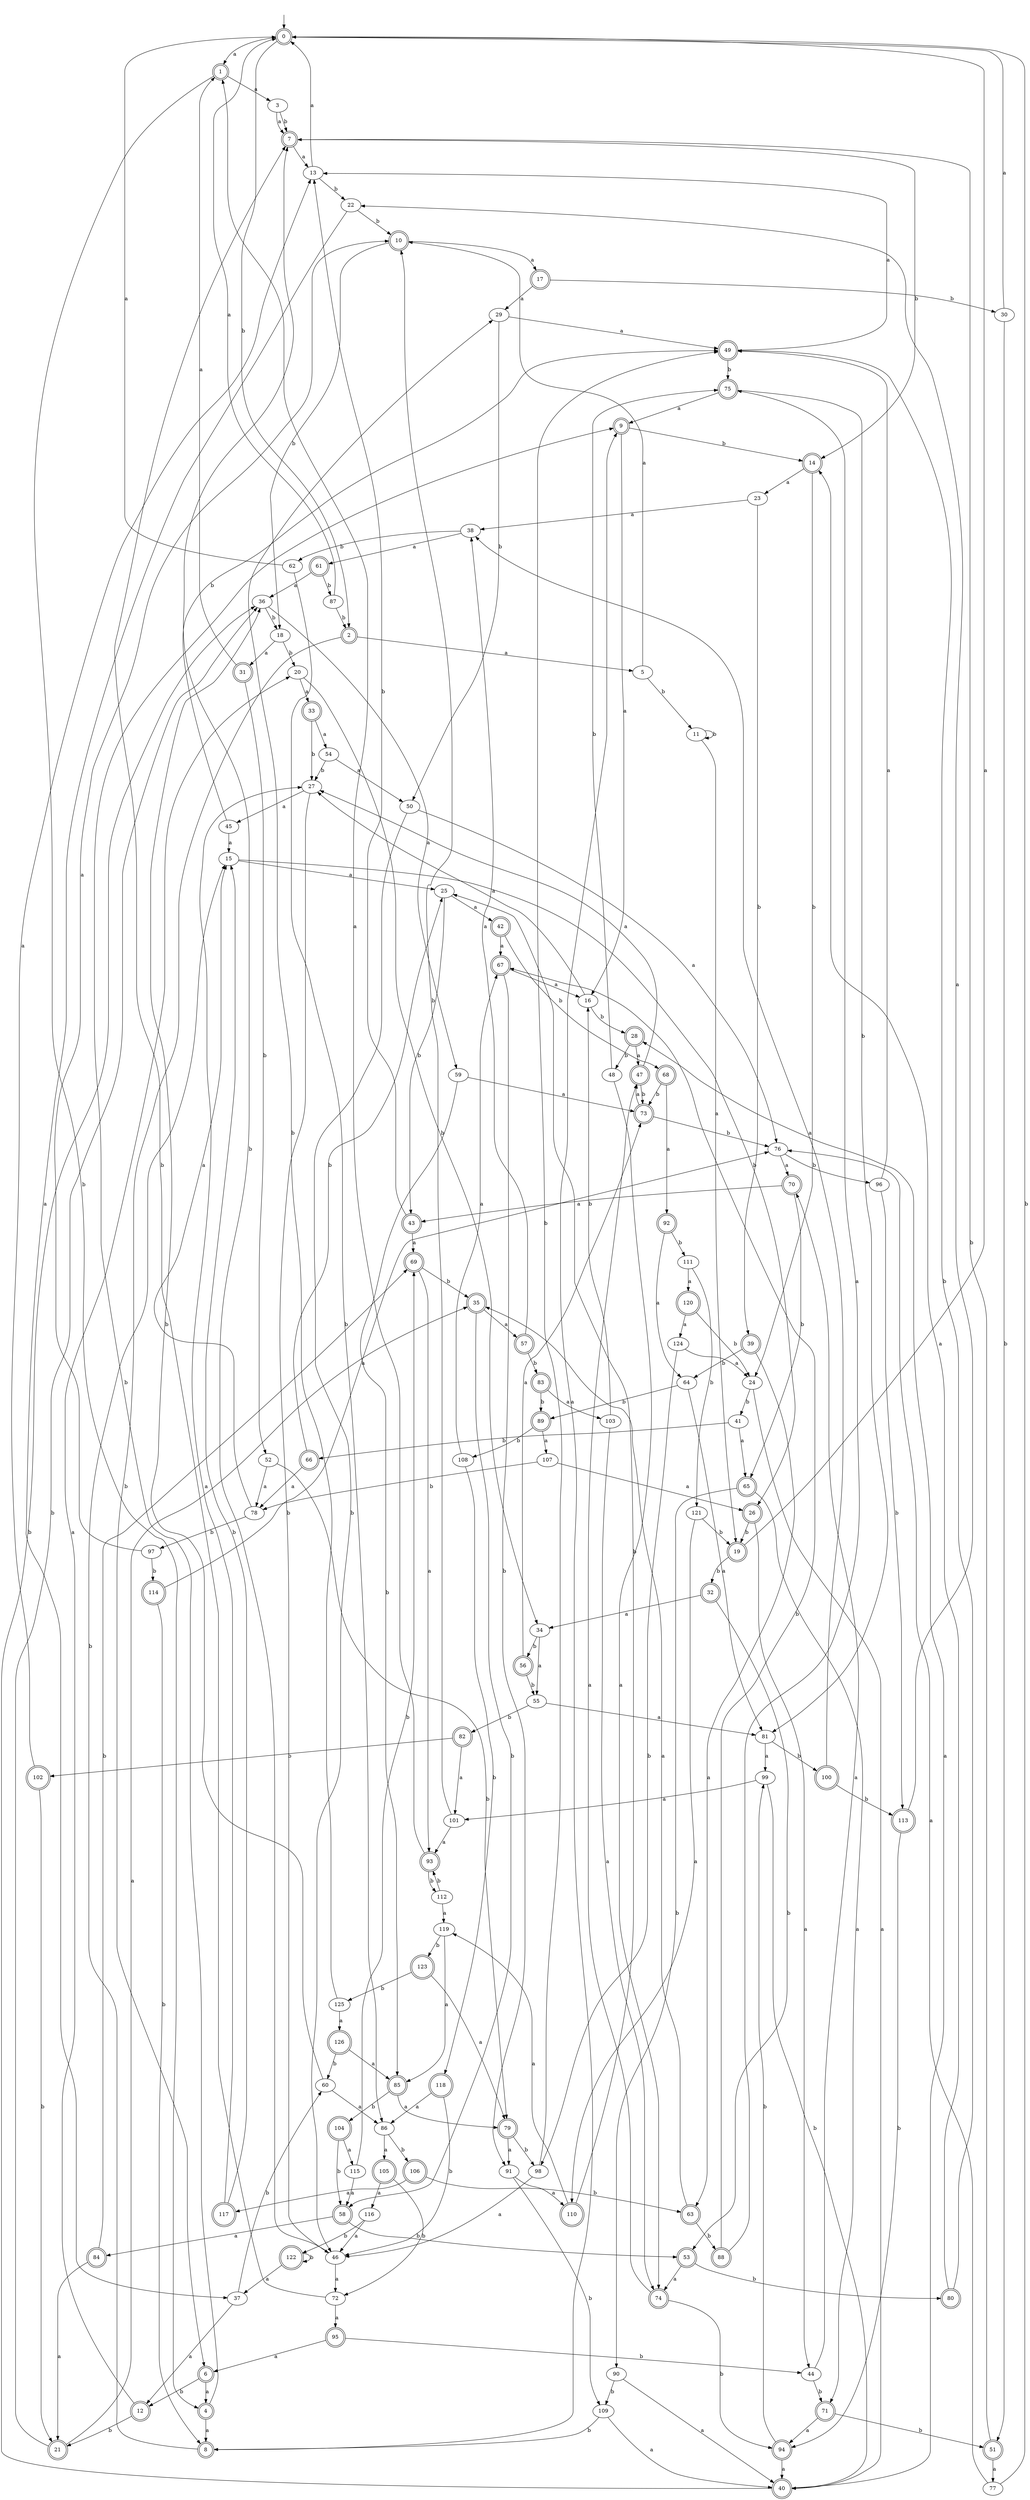 digraph RandomDFA {
  __start0 [label="", shape=none];
  __start0 -> 0 [label=""];
  0 [shape=circle] [shape=doublecircle]
  0 -> 1 [label="a"]
  0 -> 2 [label="b"]
  1 [shape=doublecircle]
  1 -> 3 [label="a"]
  1 -> 4 [label="b"]
  2 [shape=doublecircle]
  2 -> 5 [label="a"]
  2 -> 6 [label="b"]
  3
  3 -> 7 [label="a"]
  3 -> 7 [label="b"]
  4 [shape=doublecircle]
  4 -> 8 [label="a"]
  4 -> 9 [label="b"]
  5
  5 -> 10 [label="a"]
  5 -> 11 [label="b"]
  6 [shape=doublecircle]
  6 -> 4 [label="a"]
  6 -> 12 [label="b"]
  7 [shape=doublecircle]
  7 -> 13 [label="a"]
  7 -> 14 [label="b"]
  8 [shape=doublecircle]
  8 -> 9 [label="a"]
  8 -> 15 [label="b"]
  9 [shape=doublecircle]
  9 -> 16 [label="a"]
  9 -> 14 [label="b"]
  10 [shape=doublecircle]
  10 -> 17 [label="a"]
  10 -> 18 [label="b"]
  11
  11 -> 19 [label="a"]
  11 -> 11 [label="b"]
  12 [shape=doublecircle]
  12 -> 20 [label="a"]
  12 -> 21 [label="b"]
  13
  13 -> 0 [label="a"]
  13 -> 22 [label="b"]
  14 [shape=doublecircle]
  14 -> 23 [label="a"]
  14 -> 24 [label="b"]
  15
  15 -> 25 [label="a"]
  15 -> 26 [label="b"]
  16
  16 -> 27 [label="a"]
  16 -> 28 [label="b"]
  17 [shape=doublecircle]
  17 -> 29 [label="a"]
  17 -> 30 [label="b"]
  18
  18 -> 31 [label="a"]
  18 -> 20 [label="b"]
  19 [shape=doublecircle]
  19 -> 0 [label="a"]
  19 -> 32 [label="b"]
  20
  20 -> 33 [label="a"]
  20 -> 34 [label="b"]
  21 [shape=doublecircle]
  21 -> 35 [label="a"]
  21 -> 36 [label="b"]
  22
  22 -> 37 [label="a"]
  22 -> 10 [label="b"]
  23
  23 -> 38 [label="a"]
  23 -> 39 [label="b"]
  24
  24 -> 40 [label="a"]
  24 -> 41 [label="b"]
  25
  25 -> 42 [label="a"]
  25 -> 43 [label="b"]
  26 [shape=doublecircle]
  26 -> 44 [label="a"]
  26 -> 19 [label="b"]
  27
  27 -> 45 [label="a"]
  27 -> 46 [label="b"]
  28 [shape=doublecircle]
  28 -> 47 [label="a"]
  28 -> 48 [label="b"]
  29
  29 -> 49 [label="a"]
  29 -> 50 [label="b"]
  30
  30 -> 0 [label="a"]
  30 -> 51 [label="b"]
  31 [shape=doublecircle]
  31 -> 1 [label="a"]
  31 -> 52 [label="b"]
  32 [shape=doublecircle]
  32 -> 34 [label="a"]
  32 -> 53 [label="b"]
  33 [shape=doublecircle]
  33 -> 54 [label="a"]
  33 -> 27 [label="b"]
  34
  34 -> 55 [label="a"]
  34 -> 56 [label="b"]
  35 [shape=doublecircle]
  35 -> 57 [label="a"]
  35 -> 58 [label="b"]
  36
  36 -> 59 [label="a"]
  36 -> 18 [label="b"]
  37
  37 -> 12 [label="a"]
  37 -> 60 [label="b"]
  38
  38 -> 61 [label="a"]
  38 -> 62 [label="b"]
  39 [shape=doublecircle]
  39 -> 63 [label="a"]
  39 -> 64 [label="b"]
  40 [shape=doublecircle]
  40 -> 28 [label="a"]
  40 -> 36 [label="b"]
  41
  41 -> 65 [label="a"]
  41 -> 66 [label="b"]
  42 [shape=doublecircle]
  42 -> 67 [label="a"]
  42 -> 68 [label="b"]
  43 [shape=doublecircle]
  43 -> 69 [label="a"]
  43 -> 13 [label="b"]
  44
  44 -> 70 [label="a"]
  44 -> 71 [label="b"]
  45
  45 -> 15 [label="a"]
  45 -> 49 [label="b"]
  46
  46 -> 72 [label="a"]
  46 -> 7 [label="b"]
  47 [shape=doublecircle]
  47 -> 27 [label="a"]
  47 -> 73 [label="b"]
  48
  48 -> 74 [label="a"]
  48 -> 75 [label="b"]
  49 [shape=doublecircle]
  49 -> 13 [label="a"]
  49 -> 75 [label="b"]
  50
  50 -> 76 [label="a"]
  50 -> 46 [label="b"]
  51 [shape=doublecircle]
  51 -> 77 [label="a"]
  51 -> 7 [label="b"]
  52
  52 -> 78 [label="a"]
  52 -> 79 [label="b"]
  53 [shape=doublecircle]
  53 -> 74 [label="a"]
  53 -> 80 [label="b"]
  54
  54 -> 50 [label="a"]
  54 -> 27 [label="b"]
  55
  55 -> 81 [label="a"]
  55 -> 82 [label="b"]
  56 [shape=doublecircle]
  56 -> 73 [label="a"]
  56 -> 55 [label="b"]
  57 [shape=doublecircle]
  57 -> 38 [label="a"]
  57 -> 83 [label="b"]
  58 [shape=doublecircle]
  58 -> 84 [label="a"]
  58 -> 53 [label="b"]
  59
  59 -> 73 [label="a"]
  59 -> 85 [label="b"]
  60
  60 -> 86 [label="a"]
  60 -> 36 [label="b"]
  61 [shape=doublecircle]
  61 -> 36 [label="a"]
  61 -> 87 [label="b"]
  62
  62 -> 0 [label="a"]
  62 -> 86 [label="b"]
  63 [shape=doublecircle]
  63 -> 35 [label="a"]
  63 -> 88 [label="b"]
  64
  64 -> 81 [label="a"]
  64 -> 89 [label="b"]
  65 [shape=doublecircle]
  65 -> 71 [label="a"]
  65 -> 90 [label="b"]
  66 [shape=doublecircle]
  66 -> 78 [label="a"]
  66 -> 25 [label="b"]
  67 [shape=doublecircle]
  67 -> 16 [label="a"]
  67 -> 91 [label="b"]
  68 [shape=doublecircle]
  68 -> 92 [label="a"]
  68 -> 73 [label="b"]
  69 [shape=doublecircle]
  69 -> 93 [label="a"]
  69 -> 35 [label="b"]
  70 [shape=doublecircle]
  70 -> 43 [label="a"]
  70 -> 65 [label="b"]
  71 [shape=doublecircle]
  71 -> 94 [label="a"]
  71 -> 51 [label="b"]
  72
  72 -> 95 [label="a"]
  72 -> 7 [label="b"]
  73 [shape=doublecircle]
  73 -> 47 [label="a"]
  73 -> 76 [label="b"]
  74 [shape=doublecircle]
  74 -> 47 [label="a"]
  74 -> 94 [label="b"]
  75 [shape=doublecircle]
  75 -> 9 [label="a"]
  75 -> 81 [label="b"]
  76
  76 -> 70 [label="a"]
  76 -> 96 [label="b"]
  77
  77 -> 76 [label="a"]
  77 -> 0 [label="b"]
  78
  78 -> 15 [label="a"]
  78 -> 97 [label="b"]
  79 [shape=doublecircle]
  79 -> 91 [label="a"]
  79 -> 98 [label="b"]
  80 [shape=doublecircle]
  80 -> 14 [label="a"]
  80 -> 49 [label="b"]
  81
  81 -> 99 [label="a"]
  81 -> 100 [label="b"]
  82 [shape=doublecircle]
  82 -> 101 [label="a"]
  82 -> 102 [label="b"]
  83 [shape=doublecircle]
  83 -> 103 [label="a"]
  83 -> 89 [label="b"]
  84 [shape=doublecircle]
  84 -> 21 [label="a"]
  84 -> 69 [label="b"]
  85 [shape=doublecircle]
  85 -> 79 [label="a"]
  85 -> 104 [label="b"]
  86
  86 -> 105 [label="a"]
  86 -> 106 [label="b"]
  87
  87 -> 0 [label="a"]
  87 -> 2 [label="b"]
  88 [shape=doublecircle]
  88 -> 75 [label="a"]
  88 -> 67 [label="b"]
  89 [shape=doublecircle]
  89 -> 107 [label="a"]
  89 -> 108 [label="b"]
  90
  90 -> 40 [label="a"]
  90 -> 109 [label="b"]
  91
  91 -> 110 [label="a"]
  91 -> 109 [label="b"]
  92 [shape=doublecircle]
  92 -> 64 [label="a"]
  92 -> 111 [label="b"]
  93 [shape=doublecircle]
  93 -> 1 [label="a"]
  93 -> 112 [label="b"]
  94 [shape=doublecircle]
  94 -> 40 [label="a"]
  94 -> 99 [label="b"]
  95 [shape=doublecircle]
  95 -> 6 [label="a"]
  95 -> 44 [label="b"]
  96
  96 -> 49 [label="a"]
  96 -> 113 [label="b"]
  97
  97 -> 10 [label="a"]
  97 -> 114 [label="b"]
  98
  98 -> 46 [label="a"]
  98 -> 49 [label="b"]
  99
  99 -> 101 [label="a"]
  99 -> 40 [label="b"]
  100 [shape=doublecircle]
  100 -> 38 [label="a"]
  100 -> 113 [label="b"]
  101
  101 -> 93 [label="a"]
  101 -> 10 [label="b"]
  102 [shape=doublecircle]
  102 -> 13 [label="a"]
  102 -> 21 [label="b"]
  103
  103 -> 74 [label="a"]
  103 -> 16 [label="b"]
  104 [shape=doublecircle]
  104 -> 115 [label="a"]
  104 -> 58 [label="b"]
  105 [shape=doublecircle]
  105 -> 116 [label="a"]
  105 -> 72 [label="b"]
  106 [shape=doublecircle]
  106 -> 117 [label="a"]
  106 -> 63 [label="b"]
  107
  107 -> 26 [label="a"]
  107 -> 78 [label="b"]
  108
  108 -> 67 [label="a"]
  108 -> 118 [label="b"]
  109
  109 -> 40 [label="a"]
  109 -> 8 [label="b"]
  110 [shape=doublecircle]
  110 -> 119 [label="a"]
  110 -> 25 [label="b"]
  111
  111 -> 120 [label="a"]
  111 -> 121 [label="b"]
  112
  112 -> 119 [label="a"]
  112 -> 93 [label="b"]
  113 [shape=doublecircle]
  113 -> 22 [label="a"]
  113 -> 94 [label="b"]
  114 [shape=doublecircle]
  114 -> 76 [label="a"]
  114 -> 8 [label="b"]
  115
  115 -> 58 [label="a"]
  115 -> 69 [label="b"]
  116
  116 -> 46 [label="a"]
  116 -> 122 [label="b"]
  117 [shape=doublecircle]
  117 -> 27 [label="a"]
  117 -> 15 [label="b"]
  118 [shape=doublecircle]
  118 -> 86 [label="a"]
  118 -> 46 [label="b"]
  119
  119 -> 85 [label="a"]
  119 -> 123 [label="b"]
  120 [shape=doublecircle]
  120 -> 124 [label="a"]
  120 -> 24 [label="b"]
  121
  121 -> 110 [label="a"]
  121 -> 19 [label="b"]
  122 [shape=doublecircle]
  122 -> 37 [label="a"]
  122 -> 122 [label="b"]
  123 [shape=doublecircle]
  123 -> 79 [label="a"]
  123 -> 125 [label="b"]
  124
  124 -> 24 [label="a"]
  124 -> 98 [label="b"]
  125
  125 -> 126 [label="a"]
  125 -> 29 [label="b"]
  126 [shape=doublecircle]
  126 -> 85 [label="a"]
  126 -> 60 [label="b"]
}
